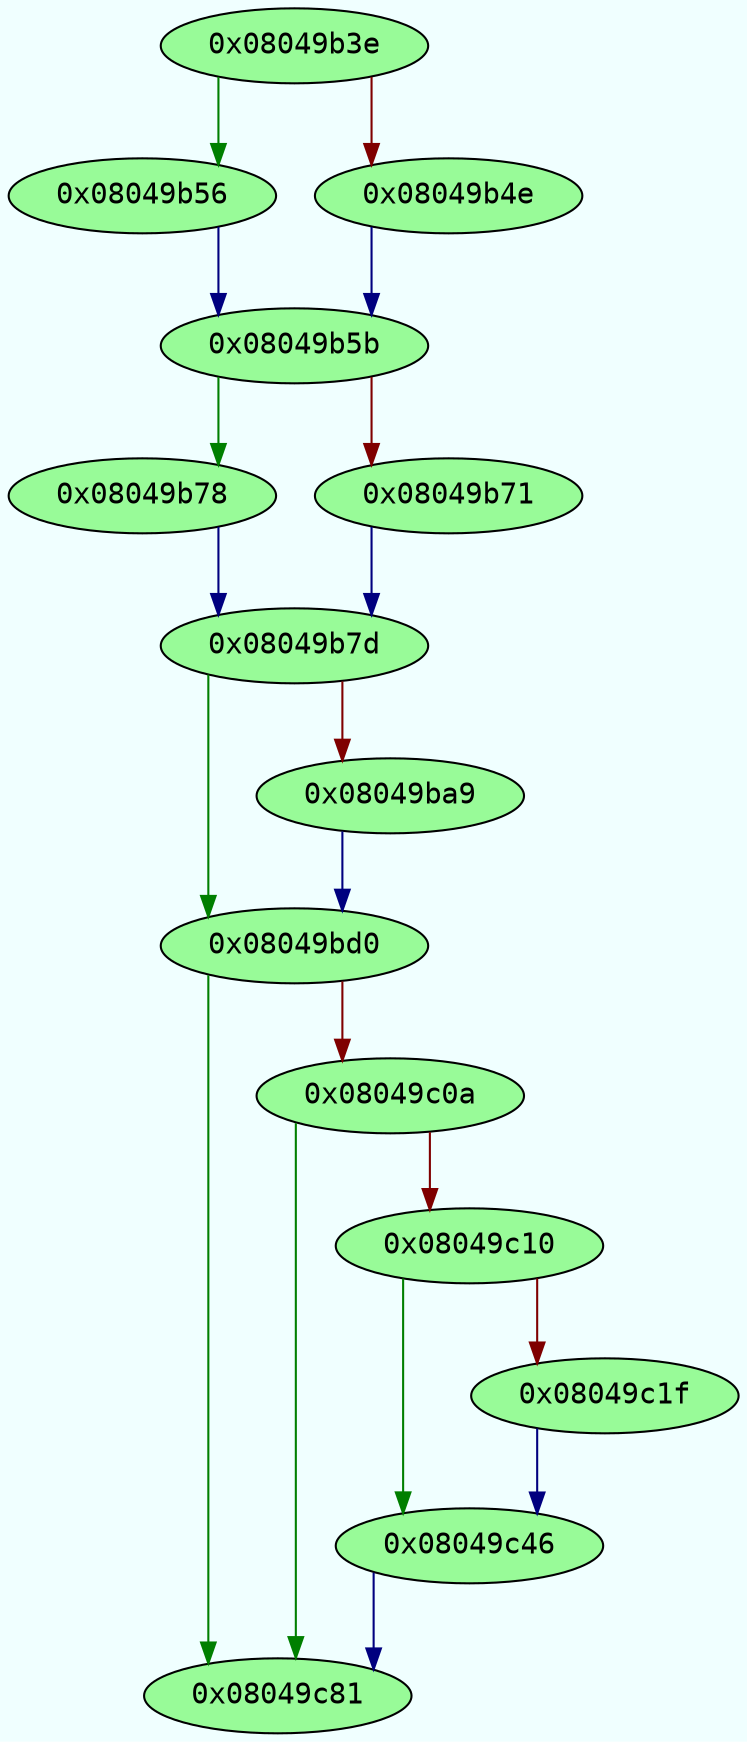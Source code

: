 digraph code {
	graph [bgcolor=azure fontsize=8 fontname="Courier" splines="ortho"];
	node [fillcolor=gray style=filled];
	edge [arrowhead="normal"];
	"0x08049b3e" -> "0x08049b56" [color="#007f00"];
	"0x08049b3e" -> "0x08049b4e" [color="#7f0000"];
	"0x08049b3e" [URL="sym.new_expr/0x08049b3e", fillcolor="palegreen",color="black", fontname="Courier",label="0x08049b3e"]
	"0x08049b4e" -> "0x08049b5b" [color="#00007f"];
	"0x08049b4e" [URL="sym.new_expr/0x08049b4e", fillcolor="palegreen",color="black", fontname="Courier",label="0x08049b4e"]
	"0x08049b56" -> "0x08049b5b" [color="#00007f"];
	"0x08049b56" [URL="sym.new_expr/0x08049b56", fillcolor="palegreen",color="black", fontname="Courier",label="0x08049b56"]
	"0x08049b5b" -> "0x08049b78" [color="#007f00"];
	"0x08049b5b" -> "0x08049b71" [color="#7f0000"];
	"0x08049b5b" [URL="sym.new_expr/0x08049b5b", fillcolor="palegreen",color="black", fontname="Courier",label="0x08049b5b"]
	"0x08049b71" -> "0x08049b7d" [color="#00007f"];
	"0x08049b71" [URL="sym.new_expr/0x08049b71", fillcolor="palegreen",color="black", fontname="Courier",label="0x08049b71"]
	"0x08049b78" -> "0x08049b7d" [color="#00007f"];
	"0x08049b78" [URL="sym.new_expr/0x08049b78", fillcolor="palegreen",color="black", fontname="Courier",label="0x08049b78"]
	"0x08049b7d" -> "0x08049bd0" [color="#007f00"];
	"0x08049b7d" -> "0x08049ba9" [color="#7f0000"];
	"0x08049b7d" [URL="sym.new_expr/0x08049b7d", fillcolor="palegreen",color="black", fontname="Courier",label="0x08049b7d"]
	"0x08049ba9" -> "0x08049bd0" [color="#00007f"];
	"0x08049ba9" [URL="sym.new_expr/0x08049ba9", fillcolor="palegreen",color="black", fontname="Courier",label="0x08049ba9"]
	"0x08049bd0" -> "0x08049c81" [color="#007f00"];
	"0x08049bd0" -> "0x08049c0a" [color="#7f0000"];
	"0x08049bd0" [URL="sym.new_expr/0x08049bd0", fillcolor="palegreen",color="black", fontname="Courier",label="0x08049bd0"]
	"0x08049c0a" -> "0x08049c81" [color="#007f00"];
	"0x08049c0a" -> "0x08049c10" [color="#7f0000"];
	"0x08049c0a" [URL="sym.new_expr/0x08049c0a", fillcolor="palegreen",color="black", fontname="Courier",label="0x08049c0a"]
	"0x08049c10" -> "0x08049c46" [color="#007f00"];
	"0x08049c10" -> "0x08049c1f" [color="#7f0000"];
	"0x08049c10" [URL="sym.new_expr/0x08049c10", fillcolor="palegreen",color="black", fontname="Courier",label="0x08049c10"]
	"0x08049c1f" -> "0x08049c46" [color="#00007f"];
	"0x08049c1f" [URL="sym.new_expr/0x08049c1f", fillcolor="palegreen",color="black", fontname="Courier",label="0x08049c1f"]
	"0x08049c46" -> "0x08049c81" [color="#00007f"];
	"0x08049c46" [URL="sym.new_expr/0x08049c46", fillcolor="palegreen",color="black", fontname="Courier",label="0x08049c46"]
	"0x08049c81" [URL="sym.new_expr/0x08049c81", fillcolor="palegreen",color="black", fontname="Courier",label="0x08049c81"]
}
